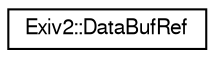 digraph "Graphical Class Hierarchy"
{
  edge [fontname="FreeSans",fontsize="10",labelfontname="FreeSans",labelfontsize="10"];
  node [fontname="FreeSans",fontsize="10",shape=record];
  rankdir="LR";
  Node1 [label="Exiv2::DataBufRef",height=0.2,width=0.4,color="black", fillcolor="white", style="filled",URL="$structExiv2_1_1DataBufRef.html",tooltip="Auxiliary type to enable copies and assignments, similar to std::auto_ptr_ref. See http://www..."];
}
